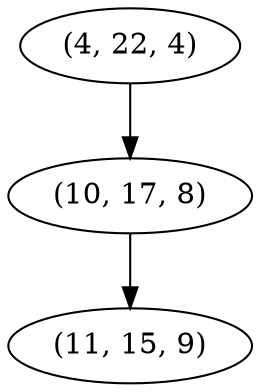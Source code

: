 digraph tree {
    "(4, 22, 4)";
    "(10, 17, 8)";
    "(11, 15, 9)";
    "(4, 22, 4)" -> "(10, 17, 8)";
    "(10, 17, 8)" -> "(11, 15, 9)";
}

